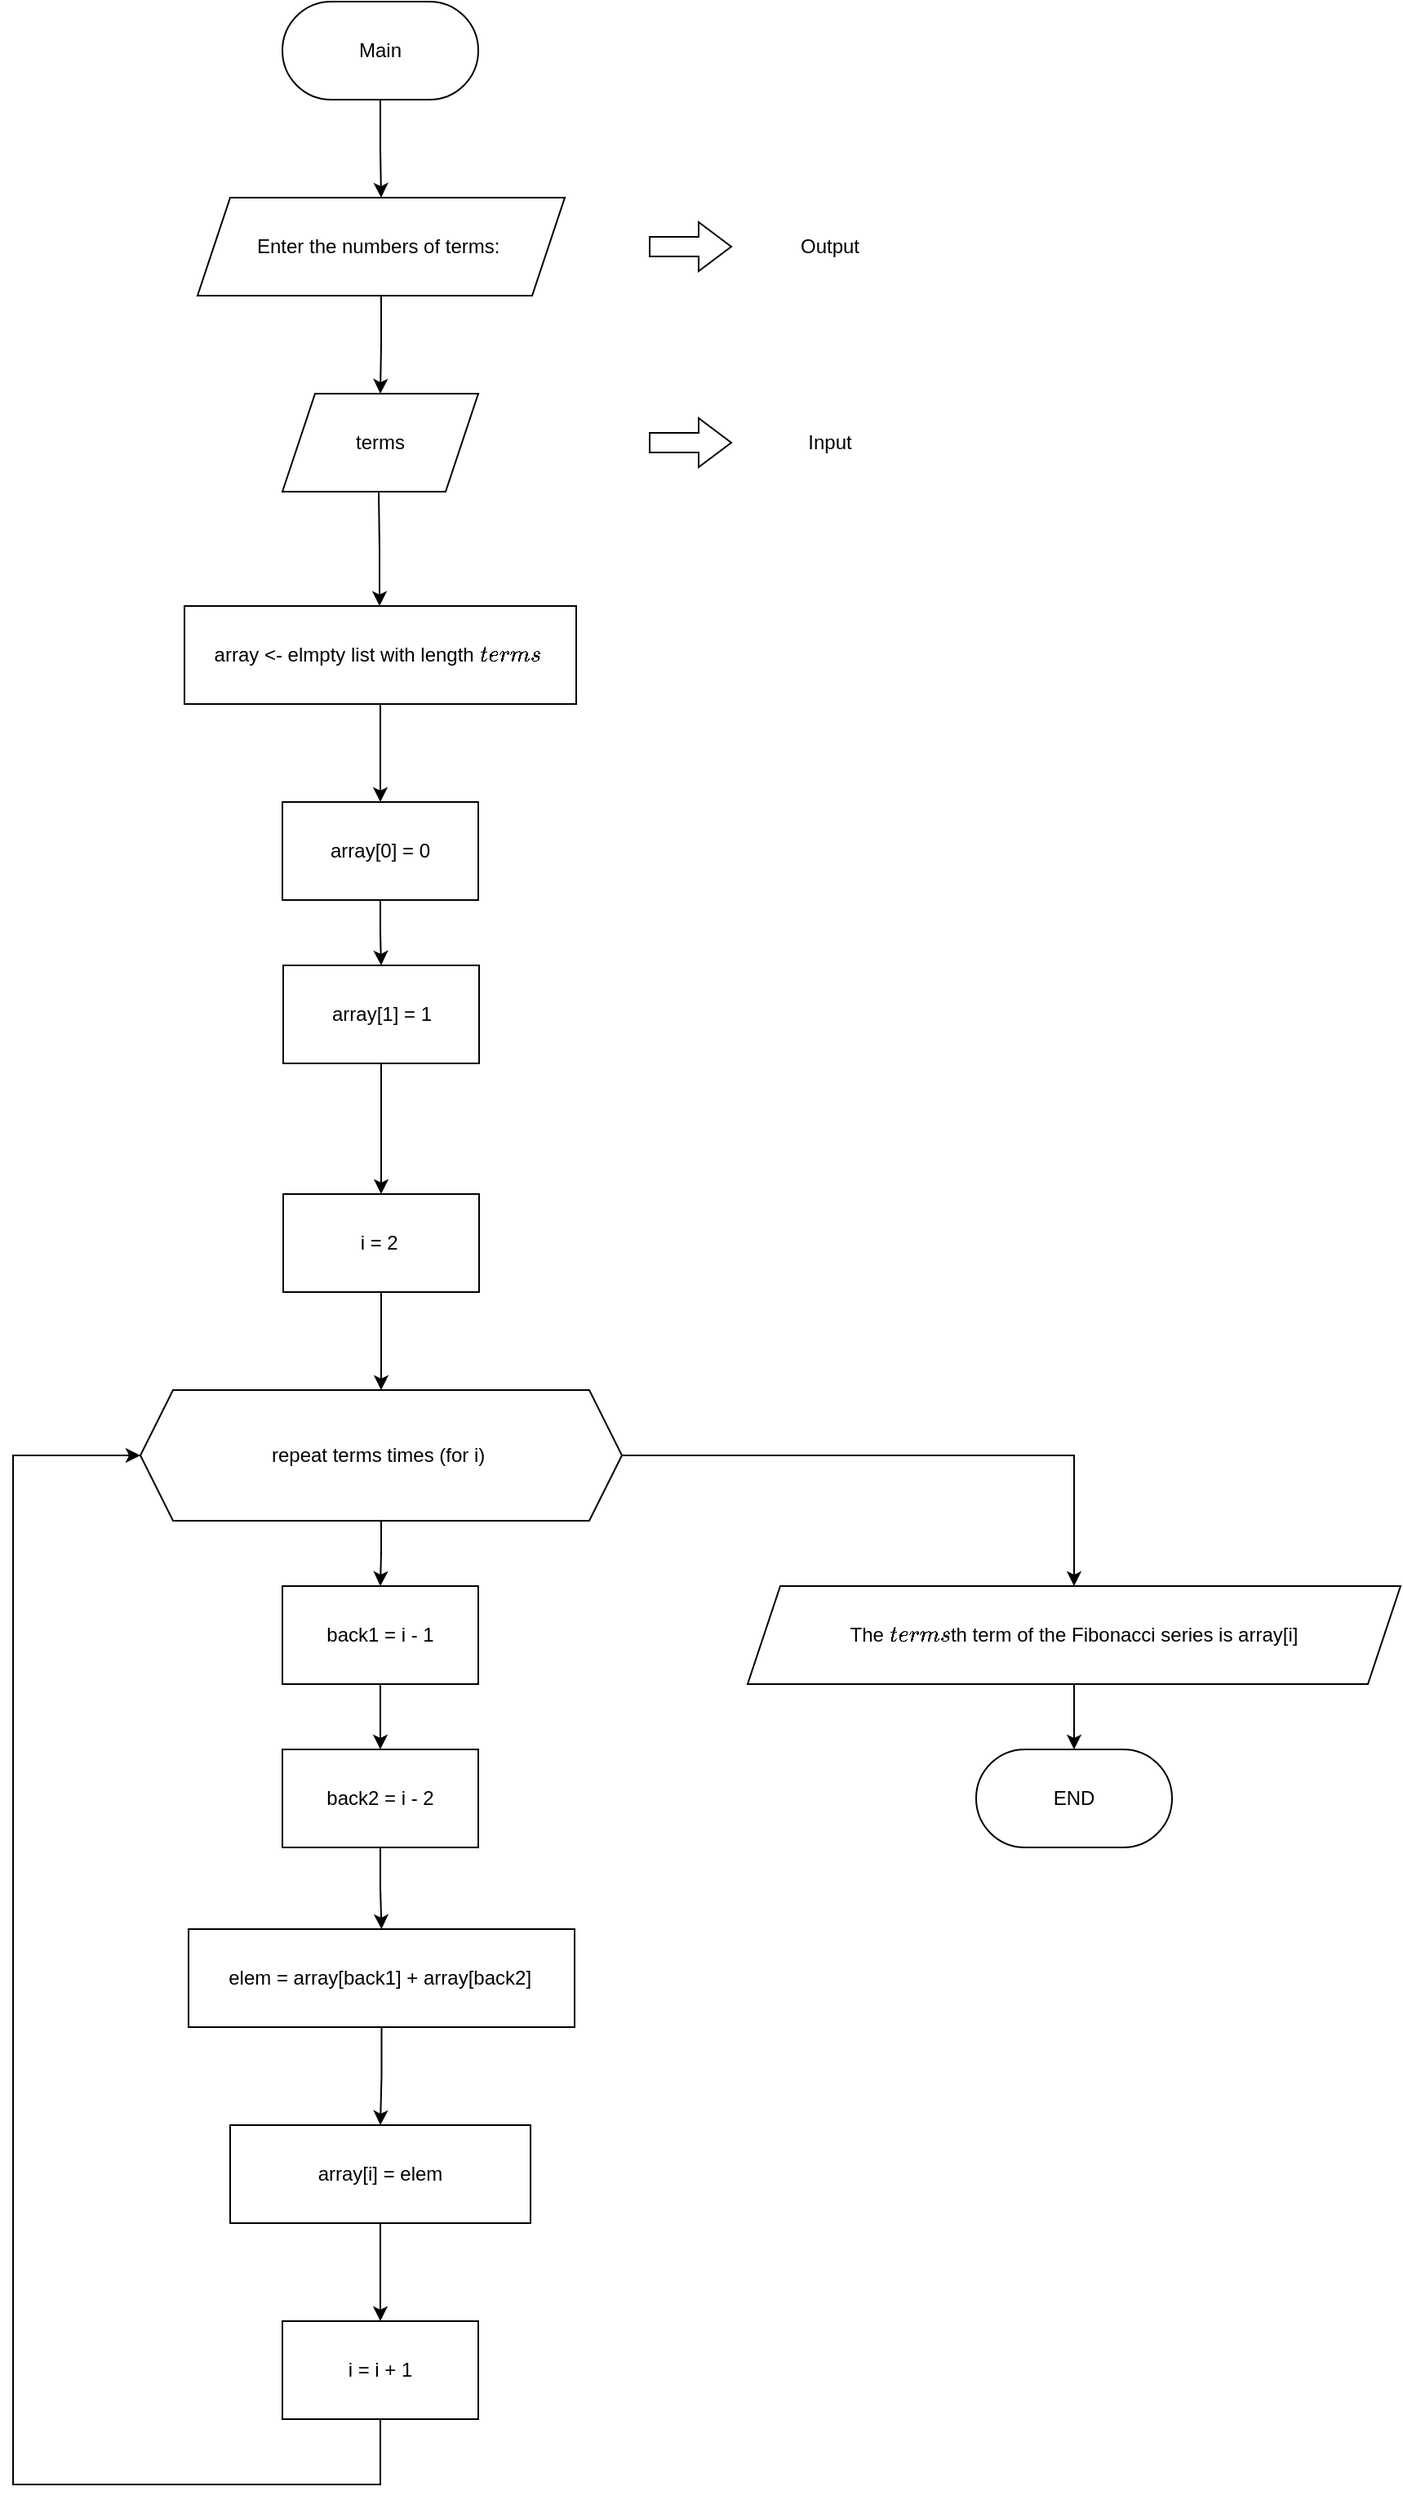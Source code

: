 <mxfile version="26.2.2">
  <diagram name="Page-1" id="mpXU1aDQGEfiiKDLOfBj">
    <mxGraphModel dx="3849" dy="1760" grid="1" gridSize="10" guides="1" tooltips="1" connect="1" arrows="1" fold="1" page="1" pageScale="1" pageWidth="850" pageHeight="1100" math="0" shadow="0">
      <root>
        <mxCell id="0" />
        <mxCell id="1" parent="0" />
        <mxCell id="bcyh2OA4ckGOYmnpq_3P-1" value="" style="edgeStyle=orthogonalEdgeStyle;rounded=0;orthogonalLoop=1;jettySize=auto;html=1;" edge="1" parent="1" source="bcyh2OA4ckGOYmnpq_3P-2" target="bcyh2OA4ckGOYmnpq_3P-4">
          <mxGeometry relative="1" as="geometry" />
        </mxCell>
        <mxCell id="bcyh2OA4ckGOYmnpq_3P-2" value="Main" style="rounded=1;whiteSpace=wrap;html=1;arcSize=50;" vertex="1" parent="1">
          <mxGeometry x="365" y="60" width="120" height="60" as="geometry" />
        </mxCell>
        <mxCell id="bcyh2OA4ckGOYmnpq_3P-3" style="edgeStyle=orthogonalEdgeStyle;rounded=0;orthogonalLoop=1;jettySize=auto;html=1;" edge="1" parent="1" source="bcyh2OA4ckGOYmnpq_3P-4" target="bcyh2OA4ckGOYmnpq_3P-6">
          <mxGeometry relative="1" as="geometry" />
        </mxCell>
        <mxCell id="bcyh2OA4ckGOYmnpq_3P-4" value="Enter the numbers of terms:&amp;nbsp;" style="shape=parallelogram;perimeter=parallelogramPerimeter;whiteSpace=wrap;html=1;fixedSize=1;" vertex="1" parent="1">
          <mxGeometry x="313" y="180" width="225" height="60" as="geometry" />
        </mxCell>
        <mxCell id="bcyh2OA4ckGOYmnpq_3P-5" value="" style="edgeStyle=orthogonalEdgeStyle;rounded=0;orthogonalLoop=1;jettySize=auto;html=1;" edge="1" parent="1">
          <mxGeometry relative="1" as="geometry">
            <mxPoint x="424" y="360" as="sourcePoint" />
            <mxPoint x="424.52" y="430" as="targetPoint" />
          </mxGeometry>
        </mxCell>
        <mxCell id="bcyh2OA4ckGOYmnpq_3P-6" value="terms" style="shape=parallelogram;perimeter=parallelogramPerimeter;whiteSpace=wrap;html=1;fixedSize=1;" vertex="1" parent="1">
          <mxGeometry x="365" y="300" width="120" height="60" as="geometry" />
        </mxCell>
        <mxCell id="bcyh2OA4ckGOYmnpq_3P-7" value="" style="shape=singleArrow;whiteSpace=wrap;html=1;arrowWidth=0.4;arrowSize=0.4;" vertex="1" parent="1">
          <mxGeometry x="590" y="195" width="50" height="30" as="geometry" />
        </mxCell>
        <mxCell id="bcyh2OA4ckGOYmnpq_3P-8" value="Output" style="text;html=1;align=center;verticalAlign=middle;resizable=0;points=[];autosize=1;strokeColor=none;fillColor=none;" vertex="1" parent="1">
          <mxGeometry x="670" y="195" width="60" height="30" as="geometry" />
        </mxCell>
        <mxCell id="bcyh2OA4ckGOYmnpq_3P-9" value="" style="shape=singleArrow;whiteSpace=wrap;html=1;arrowWidth=0.4;arrowSize=0.4;" vertex="1" parent="1">
          <mxGeometry x="590" y="315" width="50" height="30" as="geometry" />
        </mxCell>
        <mxCell id="bcyh2OA4ckGOYmnpq_3P-10" value="Input" style="text;html=1;align=center;verticalAlign=middle;resizable=0;points=[];autosize=1;strokeColor=none;fillColor=none;" vertex="1" parent="1">
          <mxGeometry x="675" y="315" width="50" height="30" as="geometry" />
        </mxCell>
        <mxCell id="bcyh2OA4ckGOYmnpq_3P-11" value="" style="edgeStyle=orthogonalEdgeStyle;rounded=0;orthogonalLoop=1;jettySize=auto;html=1;" edge="1" parent="1" source="bcyh2OA4ckGOYmnpq_3P-12" target="bcyh2OA4ckGOYmnpq_3P-14">
          <mxGeometry relative="1" as="geometry" />
        </mxCell>
        <mxCell id="bcyh2OA4ckGOYmnpq_3P-12" value="array &amp;lt;- elmpty list with length `terms`&amp;nbsp;" style="rounded=0;whiteSpace=wrap;html=1;" vertex="1" parent="1">
          <mxGeometry x="305" y="430" width="240" height="60" as="geometry" />
        </mxCell>
        <mxCell id="bcyh2OA4ckGOYmnpq_3P-13" value="" style="edgeStyle=orthogonalEdgeStyle;rounded=0;orthogonalLoop=1;jettySize=auto;html=1;" edge="1" parent="1" source="bcyh2OA4ckGOYmnpq_3P-14" target="bcyh2OA4ckGOYmnpq_3P-16">
          <mxGeometry relative="1" as="geometry" />
        </mxCell>
        <mxCell id="bcyh2OA4ckGOYmnpq_3P-14" value="array[0] = 0" style="rounded=0;whiteSpace=wrap;html=1;" vertex="1" parent="1">
          <mxGeometry x="365" y="550" width="120" height="60" as="geometry" />
        </mxCell>
        <mxCell id="bcyh2OA4ckGOYmnpq_3P-15" style="edgeStyle=orthogonalEdgeStyle;rounded=0;orthogonalLoop=1;jettySize=auto;html=1;" edge="1" parent="1" source="bcyh2OA4ckGOYmnpq_3P-16">
          <mxGeometry relative="1" as="geometry">
            <mxPoint x="425.5" y="790" as="targetPoint" />
          </mxGeometry>
        </mxCell>
        <mxCell id="bcyh2OA4ckGOYmnpq_3P-16" value="array[1] = 1" style="rounded=0;whiteSpace=wrap;html=1;" vertex="1" parent="1">
          <mxGeometry x="365.5" y="650" width="120" height="60" as="geometry" />
        </mxCell>
        <mxCell id="bcyh2OA4ckGOYmnpq_3P-17" value="" style="edgeStyle=orthogonalEdgeStyle;rounded=0;orthogonalLoop=1;jettySize=auto;html=1;" edge="1" parent="1" source="bcyh2OA4ckGOYmnpq_3P-18" target="bcyh2OA4ckGOYmnpq_3P-21">
          <mxGeometry relative="1" as="geometry" />
        </mxCell>
        <mxCell id="bcyh2OA4ckGOYmnpq_3P-18" value="i = 2&amp;nbsp;" style="rounded=0;whiteSpace=wrap;html=1;" vertex="1" parent="1">
          <mxGeometry x="365.5" y="790" width="120" height="60" as="geometry" />
        </mxCell>
        <mxCell id="bcyh2OA4ckGOYmnpq_3P-19" value="" style="edgeStyle=orthogonalEdgeStyle;rounded=0;orthogonalLoop=1;jettySize=auto;html=1;" edge="1" parent="1" source="bcyh2OA4ckGOYmnpq_3P-21" target="bcyh2OA4ckGOYmnpq_3P-23">
          <mxGeometry relative="1" as="geometry" />
        </mxCell>
        <mxCell id="bcyh2OA4ckGOYmnpq_3P-20" style="edgeStyle=orthogonalEdgeStyle;rounded=0;orthogonalLoop=1;jettySize=auto;html=1;entryX=0.5;entryY=0;entryDx=0;entryDy=0;" edge="1" parent="1" source="bcyh2OA4ckGOYmnpq_3P-21" target="bcyh2OA4ckGOYmnpq_3P-33">
          <mxGeometry relative="1" as="geometry" />
        </mxCell>
        <mxCell id="bcyh2OA4ckGOYmnpq_3P-21" value="repeat terms times (for i)&amp;nbsp;" style="shape=hexagon;perimeter=hexagonPerimeter2;whiteSpace=wrap;html=1;fixedSize=1;" vertex="1" parent="1">
          <mxGeometry x="278" y="910" width="295" height="80" as="geometry" />
        </mxCell>
        <mxCell id="bcyh2OA4ckGOYmnpq_3P-22" value="" style="edgeStyle=orthogonalEdgeStyle;rounded=0;orthogonalLoop=1;jettySize=auto;html=1;" edge="1" parent="1" source="bcyh2OA4ckGOYmnpq_3P-23" target="bcyh2OA4ckGOYmnpq_3P-25">
          <mxGeometry relative="1" as="geometry" />
        </mxCell>
        <mxCell id="bcyh2OA4ckGOYmnpq_3P-23" value="back1 = i - 1" style="rounded=0;whiteSpace=wrap;html=1;" vertex="1" parent="1">
          <mxGeometry x="365" y="1030" width="120" height="60" as="geometry" />
        </mxCell>
        <mxCell id="bcyh2OA4ckGOYmnpq_3P-24" style="edgeStyle=orthogonalEdgeStyle;rounded=0;orthogonalLoop=1;jettySize=auto;html=1;" edge="1" parent="1" source="bcyh2OA4ckGOYmnpq_3P-25" target="bcyh2OA4ckGOYmnpq_3P-27">
          <mxGeometry relative="1" as="geometry" />
        </mxCell>
        <mxCell id="bcyh2OA4ckGOYmnpq_3P-25" value="back2 = i - 2" style="rounded=0;whiteSpace=wrap;html=1;" vertex="1" parent="1">
          <mxGeometry x="365" y="1130" width="120" height="60" as="geometry" />
        </mxCell>
        <mxCell id="bcyh2OA4ckGOYmnpq_3P-26" value="" style="edgeStyle=orthogonalEdgeStyle;rounded=0;orthogonalLoop=1;jettySize=auto;html=1;" edge="1" parent="1" source="bcyh2OA4ckGOYmnpq_3P-27" target="bcyh2OA4ckGOYmnpq_3P-29">
          <mxGeometry relative="1" as="geometry" />
        </mxCell>
        <mxCell id="bcyh2OA4ckGOYmnpq_3P-27" value="elem = array[back1] + array[back2]&amp;nbsp;" style="rounded=0;whiteSpace=wrap;html=1;" vertex="1" parent="1">
          <mxGeometry x="307.5" y="1240" width="236.5" height="60" as="geometry" />
        </mxCell>
        <mxCell id="bcyh2OA4ckGOYmnpq_3P-28" value="" style="edgeStyle=orthogonalEdgeStyle;rounded=0;orthogonalLoop=1;jettySize=auto;html=1;" edge="1" parent="1" source="bcyh2OA4ckGOYmnpq_3P-29" target="bcyh2OA4ckGOYmnpq_3P-31">
          <mxGeometry relative="1" as="geometry" />
        </mxCell>
        <mxCell id="bcyh2OA4ckGOYmnpq_3P-29" value="array[i] = elem" style="rounded=0;whiteSpace=wrap;html=1;" vertex="1" parent="1">
          <mxGeometry x="333" y="1360" width="184" height="60" as="geometry" />
        </mxCell>
        <mxCell id="bcyh2OA4ckGOYmnpq_3P-30" style="edgeStyle=orthogonalEdgeStyle;rounded=0;orthogonalLoop=1;jettySize=auto;html=1;entryX=0;entryY=0.5;entryDx=0;entryDy=0;" edge="1" parent="1" source="bcyh2OA4ckGOYmnpq_3P-31" target="bcyh2OA4ckGOYmnpq_3P-21">
          <mxGeometry relative="1" as="geometry">
            <Array as="points">
              <mxPoint x="425" y="1580" />
              <mxPoint x="200" y="1580" />
              <mxPoint x="200" y="950" />
            </Array>
          </mxGeometry>
        </mxCell>
        <mxCell id="bcyh2OA4ckGOYmnpq_3P-31" value="i = i + 1" style="rounded=0;whiteSpace=wrap;html=1;" vertex="1" parent="1">
          <mxGeometry x="365" y="1480" width="120" height="60" as="geometry" />
        </mxCell>
        <mxCell id="bcyh2OA4ckGOYmnpq_3P-32" style="edgeStyle=orthogonalEdgeStyle;rounded=0;orthogonalLoop=1;jettySize=auto;html=1;" edge="1" parent="1" source="bcyh2OA4ckGOYmnpq_3P-33">
          <mxGeometry relative="1" as="geometry">
            <mxPoint x="850" y="1130" as="targetPoint" />
          </mxGeometry>
        </mxCell>
        <mxCell id="bcyh2OA4ckGOYmnpq_3P-33" value="The `terms`th term of the Fibonacci series is array[i]" style="shape=parallelogram;perimeter=parallelogramPerimeter;whiteSpace=wrap;html=1;fixedSize=1;" vertex="1" parent="1">
          <mxGeometry x="650" y="1030" width="400" height="60" as="geometry" />
        </mxCell>
        <mxCell id="bcyh2OA4ckGOYmnpq_3P-41" value="END" style="rounded=1;whiteSpace=wrap;html=1;arcSize=50;" vertex="1" parent="1">
          <mxGeometry x="790" y="1130" width="120" height="60" as="geometry" />
        </mxCell>
      </root>
    </mxGraphModel>
  </diagram>
</mxfile>
